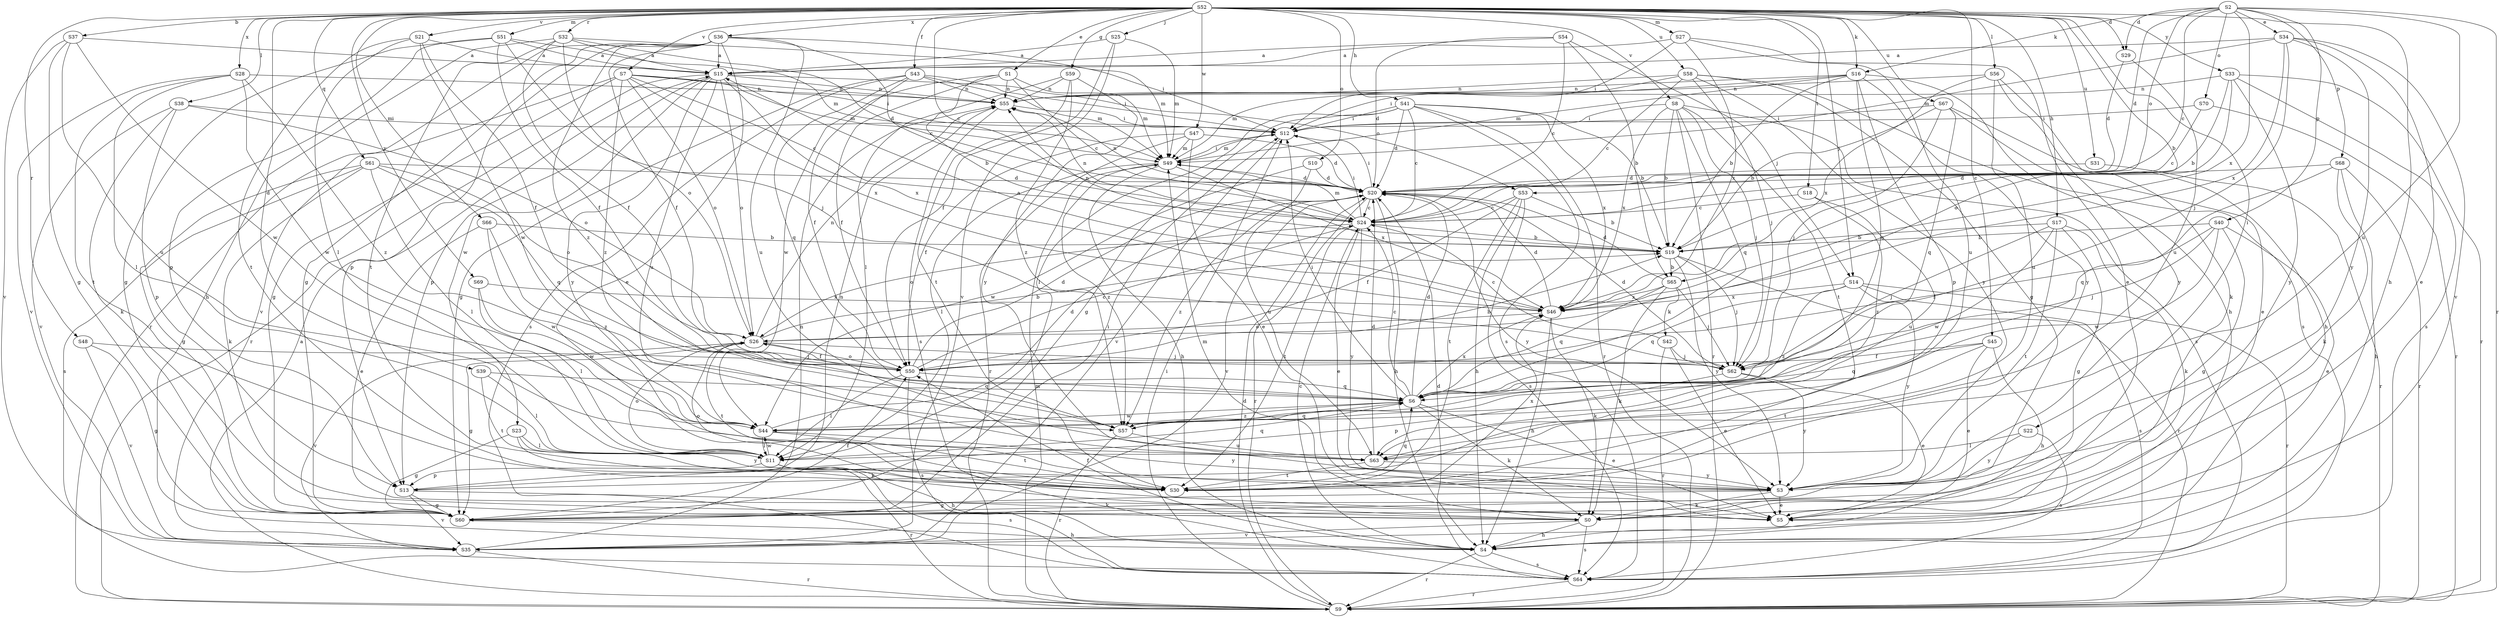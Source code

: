 strict digraph  {
S52;
S2;
S54;
S15;
S37;
S65;
S19;
S45;
S24;
S39;
S29;
S20;
S1;
S34;
S5;
S43;
S50;
S59;
S60;
S41;
S17;
S4;
S22;
S12;
S25;
S14;
S62;
S16;
S42;
S0;
S38;
S56;
S11;
S51;
S27;
S66;
S49;
S55;
S10;
S70;
S53;
S26;
S40;
S68;
S13;
S61;
S6;
S48;
S32;
S9;
S64;
S18;
S30;
S58;
S31;
S67;
S63;
S8;
S7;
S21;
S35;
S47;
S23;
S44;
S28;
S36;
S46;
S33;
S69;
S3;
S57;
S52 -> S37  [label=b];
S52 -> S65  [label=b];
S52 -> S45  [label=c];
S52 -> S24  [label=c];
S52 -> S39  [label=d];
S52 -> S29  [label=d];
S52 -> S1  [label=e];
S52 -> S43  [label=f];
S52 -> S59  [label=g];
S52 -> S41  [label=h];
S52 -> S17  [label=h];
S52 -> S4  [label=h];
S52 -> S22  [label=i];
S52 -> S25  [label=j];
S52 -> S14  [label=j];
S52 -> S16  [label=k];
S52 -> S38  [label=l];
S52 -> S56  [label=l];
S52 -> S51  [label=m];
S52 -> S27  [label=m];
S52 -> S66  [label=m];
S52 -> S10  [label=o];
S52 -> S61  [label=q];
S52 -> S48  [label=r];
S52 -> S32  [label=r];
S52 -> S18  [label=t];
S52 -> S58  [label=u];
S52 -> S31  [label=u];
S52 -> S67  [label=u];
S52 -> S8  [label=v];
S52 -> S7  [label=v];
S52 -> S21  [label=v];
S52 -> S47  [label=w];
S52 -> S28  [label=x];
S52 -> S36  [label=x];
S52 -> S33  [label=y];
S52 -> S69  [label=y];
S2 -> S24  [label=c];
S2 -> S29  [label=d];
S2 -> S20  [label=d];
S2 -> S34  [label=e];
S2 -> S16  [label=k];
S2 -> S70  [label=o];
S2 -> S53  [label=o];
S2 -> S40  [label=p];
S2 -> S68  [label=p];
S2 -> S9  [label=r];
S2 -> S63  [label=u];
S2 -> S46  [label=x];
S54 -> S15  [label=a];
S54 -> S65  [label=b];
S54 -> S24  [label=c];
S54 -> S20  [label=d];
S54 -> S14  [label=j];
S15 -> S55  [label=n];
S15 -> S53  [label=o];
S15 -> S26  [label=o];
S15 -> S13  [label=p];
S15 -> S9  [label=r];
S15 -> S63  [label=u];
S15 -> S23  [label=w];
S15 -> S46  [label=x];
S15 -> S3  [label=y];
S37 -> S15  [label=a];
S37 -> S60  [label=g];
S37 -> S63  [label=u];
S37 -> S35  [label=v];
S37 -> S44  [label=w];
S65 -> S20  [label=d];
S65 -> S62  [label=j];
S65 -> S42  [label=k];
S65 -> S0  [label=k];
S65 -> S6  [label=q];
S65 -> S46  [label=x];
S19 -> S65  [label=b];
S19 -> S62  [label=j];
S19 -> S55  [label=n];
S19 -> S9  [label=r];
S19 -> S3  [label=y];
S45 -> S5  [label=e];
S45 -> S50  [label=f];
S45 -> S4  [label=h];
S45 -> S6  [label=q];
S45 -> S30  [label=t];
S24 -> S19  [label=b];
S24 -> S5  [label=e];
S24 -> S12  [label=i];
S24 -> S49  [label=m];
S24 -> S55  [label=n];
S24 -> S26  [label=o];
S24 -> S30  [label=t];
S24 -> S3  [label=y];
S39 -> S11  [label=l];
S39 -> S6  [label=q];
S39 -> S30  [label=t];
S29 -> S20  [label=d];
S29 -> S63  [label=u];
S20 -> S24  [label=c];
S20 -> S4  [label=h];
S20 -> S12  [label=i];
S20 -> S55  [label=n];
S20 -> S9  [label=r];
S20 -> S35  [label=v];
S20 -> S3  [label=y];
S20 -> S57  [label=z];
S1 -> S19  [label=b];
S1 -> S24  [label=c];
S1 -> S50  [label=f];
S1 -> S49  [label=m];
S1 -> S55  [label=n];
S1 -> S44  [label=w];
S34 -> S15  [label=a];
S34 -> S5  [label=e];
S34 -> S62  [label=j];
S34 -> S49  [label=m];
S34 -> S35  [label=v];
S34 -> S46  [label=x];
S34 -> S3  [label=y];
S43 -> S50  [label=f];
S43 -> S60  [label=g];
S43 -> S12  [label=i];
S43 -> S49  [label=m];
S43 -> S55  [label=n];
S43 -> S6  [label=q];
S43 -> S64  [label=s];
S50 -> S19  [label=b];
S50 -> S24  [label=c];
S50 -> S20  [label=d];
S50 -> S11  [label=l];
S50 -> S26  [label=o];
S50 -> S6  [label=q];
S50 -> S64  [label=s];
S59 -> S11  [label=l];
S59 -> S55  [label=n];
S59 -> S30  [label=t];
S59 -> S3  [label=y];
S59 -> S57  [label=z];
S60 -> S50  [label=f];
S60 -> S4  [label=h];
S60 -> S12  [label=i];
S41 -> S19  [label=b];
S41 -> S24  [label=c];
S41 -> S20  [label=d];
S41 -> S60  [label=g];
S41 -> S12  [label=i];
S41 -> S11  [label=l];
S41 -> S9  [label=r];
S41 -> S64  [label=s];
S41 -> S46  [label=x];
S17 -> S19  [label=b];
S17 -> S60  [label=g];
S17 -> S62  [label=j];
S17 -> S0  [label=k];
S17 -> S30  [label=t];
S17 -> S44  [label=w];
S4 -> S24  [label=c];
S4 -> S50  [label=f];
S4 -> S9  [label=r];
S4 -> S64  [label=s];
S22 -> S11  [label=l];
S22 -> S64  [label=s];
S22 -> S3  [label=y];
S12 -> S49  [label=m];
S12 -> S35  [label=v];
S25 -> S15  [label=a];
S25 -> S50  [label=f];
S25 -> S49  [label=m];
S25 -> S35  [label=v];
S14 -> S6  [label=q];
S14 -> S9  [label=r];
S14 -> S64  [label=s];
S14 -> S46  [label=x];
S14 -> S3  [label=y];
S14 -> S57  [label=z];
S62 -> S20  [label=d];
S62 -> S5  [label=e];
S62 -> S13  [label=p];
S62 -> S3  [label=y];
S16 -> S19  [label=b];
S16 -> S4  [label=h];
S16 -> S12  [label=i];
S16 -> S49  [label=m];
S16 -> S55  [label=n];
S16 -> S13  [label=p];
S16 -> S6  [label=q];
S16 -> S3  [label=y];
S42 -> S24  [label=c];
S42 -> S5  [label=e];
S42 -> S62  [label=j];
S42 -> S9  [label=r];
S0 -> S4  [label=h];
S0 -> S49  [label=m];
S0 -> S64  [label=s];
S0 -> S35  [label=v];
S38 -> S12  [label=i];
S38 -> S0  [label=k];
S38 -> S26  [label=o];
S38 -> S13  [label=p];
S38 -> S35  [label=v];
S56 -> S0  [label=k];
S56 -> S55  [label=n];
S56 -> S63  [label=u];
S56 -> S46  [label=x];
S56 -> S3  [label=y];
S11 -> S4  [label=h];
S11 -> S26  [label=o];
S11 -> S13  [label=p];
S11 -> S6  [label=q];
S11 -> S9  [label=r];
S11 -> S64  [label=s];
S11 -> S44  [label=w];
S51 -> S15  [label=a];
S51 -> S50  [label=f];
S51 -> S60  [label=g];
S51 -> S62  [label=j];
S51 -> S49  [label=m];
S51 -> S13  [label=p];
S27 -> S15  [label=a];
S27 -> S5  [label=e];
S27 -> S12  [label=i];
S27 -> S63  [label=u];
S27 -> S46  [label=x];
S66 -> S19  [label=b];
S66 -> S5  [label=e];
S66 -> S44  [label=w];
S66 -> S57  [label=z];
S49 -> S20  [label=d];
S49 -> S4  [label=h];
S49 -> S12  [label=i];
S49 -> S11  [label=l];
S49 -> S46  [label=x];
S49 -> S57  [label=z];
S55 -> S12  [label=i];
S55 -> S64  [label=s];
S10 -> S20  [label=d];
S10 -> S63  [label=u];
S10 -> S44  [label=w];
S70 -> S24  [label=c];
S70 -> S12  [label=i];
S70 -> S9  [label=r];
S53 -> S19  [label=b];
S53 -> S24  [label=c];
S53 -> S50  [label=f];
S53 -> S4  [label=h];
S53 -> S64  [label=s];
S53 -> S30  [label=t];
S26 -> S19  [label=b];
S26 -> S50  [label=f];
S26 -> S60  [label=g];
S26 -> S62  [label=j];
S26 -> S55  [label=n];
S26 -> S30  [label=t];
S26 -> S35  [label=v];
S40 -> S19  [label=b];
S40 -> S5  [label=e];
S40 -> S50  [label=f];
S40 -> S60  [label=g];
S40 -> S62  [label=j];
S40 -> S44  [label=w];
S68 -> S20  [label=d];
S68 -> S4  [label=h];
S68 -> S0  [label=k];
S68 -> S6  [label=q];
S68 -> S9  [label=r];
S13 -> S60  [label=g];
S13 -> S0  [label=k];
S13 -> S55  [label=n];
S13 -> S35  [label=v];
S61 -> S20  [label=d];
S61 -> S60  [label=g];
S61 -> S0  [label=k];
S61 -> S11  [label=l];
S61 -> S26  [label=o];
S61 -> S6  [label=q];
S61 -> S64  [label=s];
S6 -> S24  [label=c];
S6 -> S20  [label=d];
S6 -> S5  [label=e];
S6 -> S12  [label=i];
S6 -> S0  [label=k];
S6 -> S44  [label=w];
S6 -> S46  [label=x];
S6 -> S57  [label=z];
S48 -> S60  [label=g];
S48 -> S62  [label=j];
S48 -> S35  [label=v];
S32 -> S15  [label=a];
S32 -> S20  [label=d];
S32 -> S50  [label=f];
S32 -> S4  [label=h];
S32 -> S12  [label=i];
S32 -> S26  [label=o];
S32 -> S30  [label=t];
S9 -> S15  [label=a];
S9 -> S20  [label=d];
S9 -> S12  [label=i];
S9 -> S49  [label=m];
S64 -> S20  [label=d];
S64 -> S9  [label=r];
S18 -> S24  [label=c];
S18 -> S63  [label=u];
S18 -> S57  [label=z];
S30 -> S26  [label=o];
S30 -> S6  [label=q];
S30 -> S46  [label=x];
S58 -> S24  [label=c];
S58 -> S60  [label=g];
S58 -> S62  [label=j];
S58 -> S49  [label=m];
S58 -> S55  [label=n];
S58 -> S64  [label=s];
S58 -> S3  [label=y];
S31 -> S20  [label=d];
S31 -> S9  [label=r];
S67 -> S19  [label=b];
S67 -> S5  [label=e];
S67 -> S4  [label=h];
S67 -> S12  [label=i];
S67 -> S62  [label=j];
S67 -> S6  [label=q];
S63 -> S20  [label=d];
S63 -> S30  [label=t];
S63 -> S3  [label=y];
S8 -> S19  [label=b];
S8 -> S12  [label=i];
S8 -> S62  [label=j];
S8 -> S6  [label=q];
S8 -> S9  [label=r];
S8 -> S64  [label=s];
S8 -> S30  [label=t];
S8 -> S46  [label=x];
S7 -> S24  [label=c];
S7 -> S60  [label=g];
S7 -> S12  [label=i];
S7 -> S49  [label=m];
S7 -> S55  [label=n];
S7 -> S26  [label=o];
S7 -> S35  [label=v];
S7 -> S46  [label=x];
S7 -> S57  [label=z];
S21 -> S15  [label=a];
S21 -> S50  [label=f];
S21 -> S11  [label=l];
S21 -> S30  [label=t];
S21 -> S44  [label=w];
S35 -> S55  [label=n];
S35 -> S9  [label=r];
S47 -> S20  [label=d];
S47 -> S5  [label=e];
S47 -> S50  [label=f];
S47 -> S49  [label=m];
S47 -> S9  [label=r];
S23 -> S60  [label=g];
S23 -> S0  [label=k];
S23 -> S11  [label=l];
S23 -> S3  [label=y];
S44 -> S20  [label=d];
S44 -> S11  [label=l];
S44 -> S30  [label=t];
S44 -> S3  [label=y];
S28 -> S11  [label=l];
S28 -> S55  [label=n];
S28 -> S30  [label=t];
S28 -> S35  [label=v];
S28 -> S44  [label=w];
S28 -> S57  [label=z];
S36 -> S15  [label=a];
S36 -> S24  [label=c];
S36 -> S5  [label=e];
S36 -> S50  [label=f];
S36 -> S60  [label=g];
S36 -> S49  [label=m];
S36 -> S13  [label=p];
S36 -> S9  [label=r];
S36 -> S63  [label=u];
S36 -> S57  [label=z];
S46 -> S15  [label=a];
S46 -> S20  [label=d];
S46 -> S4  [label=h];
S46 -> S0  [label=k];
S46 -> S26  [label=o];
S33 -> S19  [label=b];
S33 -> S55  [label=n];
S33 -> S26  [label=o];
S33 -> S9  [label=r];
S33 -> S64  [label=s];
S33 -> S3  [label=y];
S69 -> S11  [label=l];
S69 -> S44  [label=w];
S69 -> S46  [label=x];
S3 -> S5  [label=e];
S3 -> S60  [label=g];
S3 -> S0  [label=k];
S57 -> S6  [label=q];
S57 -> S9  [label=r];
S57 -> S63  [label=u];
}
